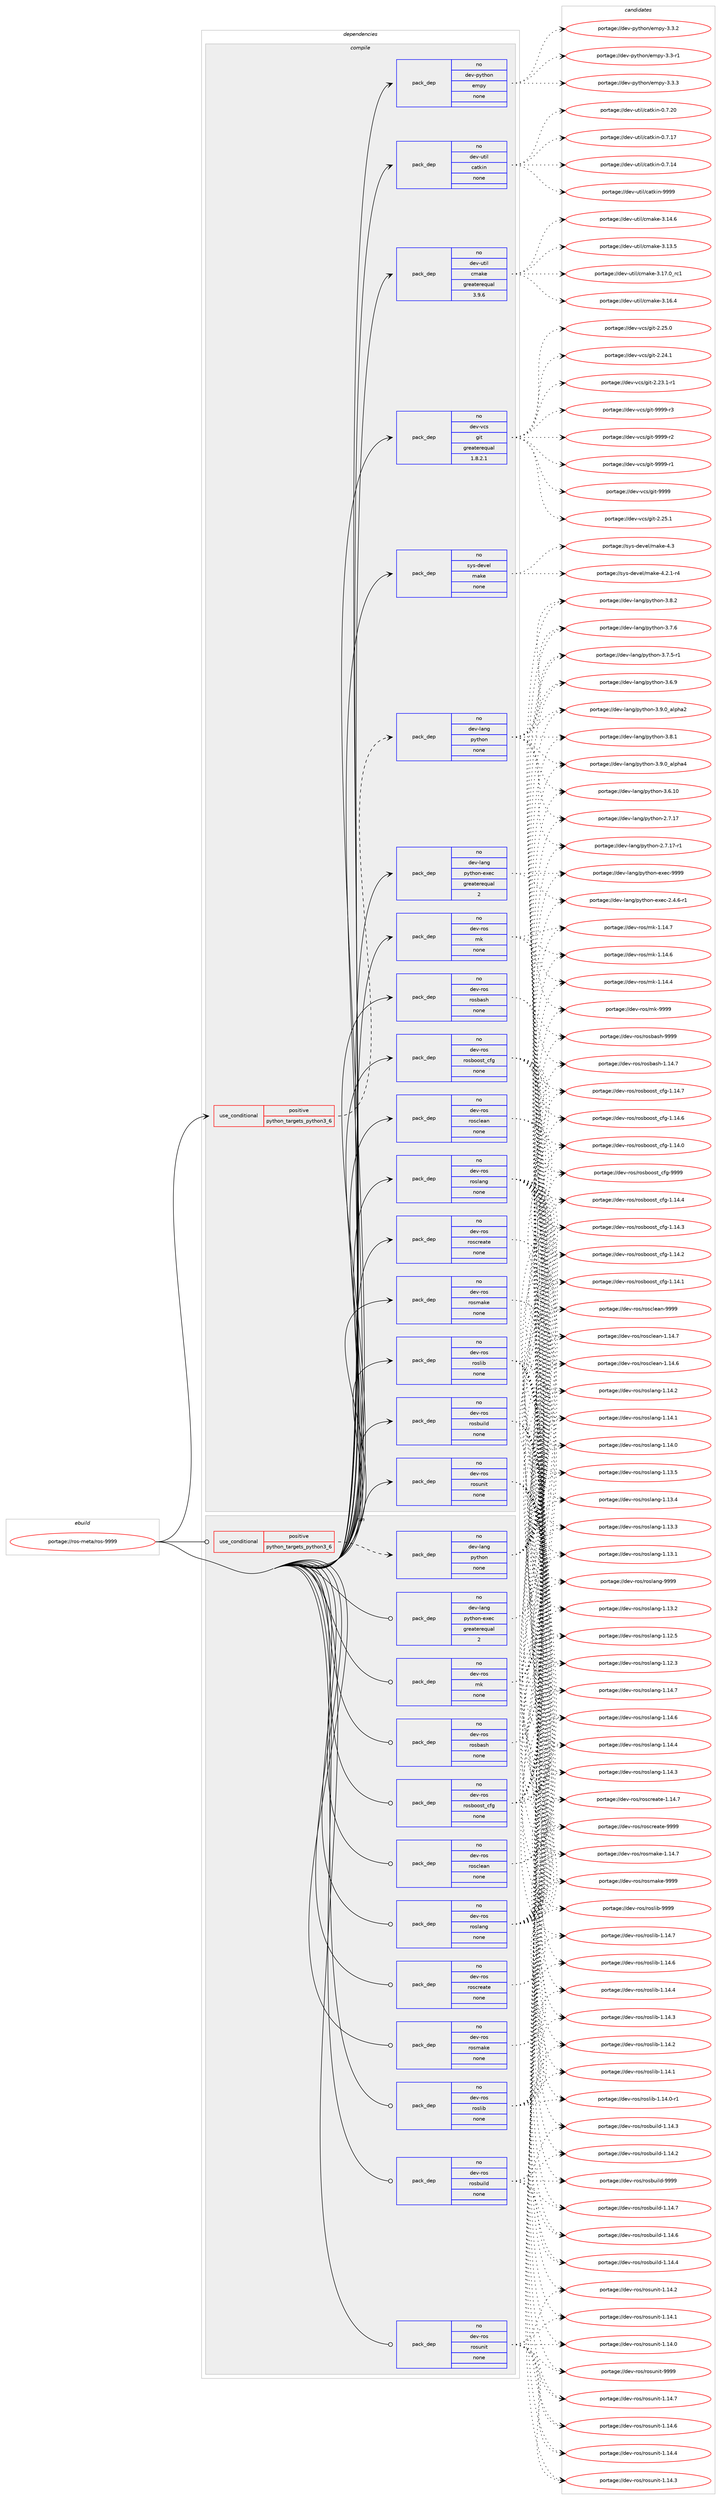digraph prolog {

# *************
# Graph options
# *************

newrank=true;
concentrate=true;
compound=true;
graph [rankdir=LR,fontname=Helvetica,fontsize=10,ranksep=1.5];#, ranksep=2.5, nodesep=0.2];
edge  [arrowhead=vee];
node  [fontname=Helvetica,fontsize=10];

# **********
# The ebuild
# **********

subgraph cluster_leftcol {
color=gray;
rank=same;
label=<<i>ebuild</i>>;
id [label="portage://ros-meta/ros-9999", color=red, width=4, href="../ros-meta/ros-9999.svg"];
}

# ****************
# The dependencies
# ****************

subgraph cluster_midcol {
color=gray;
label=<<i>dependencies</i>>;
subgraph cluster_compile {
fillcolor="#eeeeee";
style=filled;
label=<<i>compile</i>>;
subgraph cond12078 {
dependency60493 [label=<<TABLE BORDER="0" CELLBORDER="1" CELLSPACING="0" CELLPADDING="4"><TR><TD ROWSPAN="3" CELLPADDING="10">use_conditional</TD></TR><TR><TD>positive</TD></TR><TR><TD>python_targets_python3_6</TD></TR></TABLE>>, shape=none, color=red];
subgraph pack47142 {
dependency60494 [label=<<TABLE BORDER="0" CELLBORDER="1" CELLSPACING="0" CELLPADDING="4" WIDTH="220"><TR><TD ROWSPAN="6" CELLPADDING="30">pack_dep</TD></TR><TR><TD WIDTH="110">no</TD></TR><TR><TD>dev-lang</TD></TR><TR><TD>python</TD></TR><TR><TD>none</TD></TR><TR><TD></TD></TR></TABLE>>, shape=none, color=blue];
}
dependency60493:e -> dependency60494:w [weight=20,style="dashed",arrowhead="vee"];
}
id:e -> dependency60493:w [weight=20,style="solid",arrowhead="vee"];
subgraph pack47143 {
dependency60495 [label=<<TABLE BORDER="0" CELLBORDER="1" CELLSPACING="0" CELLPADDING="4" WIDTH="220"><TR><TD ROWSPAN="6" CELLPADDING="30">pack_dep</TD></TR><TR><TD WIDTH="110">no</TD></TR><TR><TD>dev-lang</TD></TR><TR><TD>python-exec</TD></TR><TR><TD>greaterequal</TD></TR><TR><TD>2</TD></TR></TABLE>>, shape=none, color=blue];
}
id:e -> dependency60495:w [weight=20,style="solid",arrowhead="vee"];
subgraph pack47144 {
dependency60496 [label=<<TABLE BORDER="0" CELLBORDER="1" CELLSPACING="0" CELLPADDING="4" WIDTH="220"><TR><TD ROWSPAN="6" CELLPADDING="30">pack_dep</TD></TR><TR><TD WIDTH="110">no</TD></TR><TR><TD>dev-python</TD></TR><TR><TD>empy</TD></TR><TR><TD>none</TD></TR><TR><TD></TD></TR></TABLE>>, shape=none, color=blue];
}
id:e -> dependency60496:w [weight=20,style="solid",arrowhead="vee"];
subgraph pack47145 {
dependency60497 [label=<<TABLE BORDER="0" CELLBORDER="1" CELLSPACING="0" CELLPADDING="4" WIDTH="220"><TR><TD ROWSPAN="6" CELLPADDING="30">pack_dep</TD></TR><TR><TD WIDTH="110">no</TD></TR><TR><TD>dev-ros</TD></TR><TR><TD>mk</TD></TR><TR><TD>none</TD></TR><TR><TD></TD></TR></TABLE>>, shape=none, color=blue];
}
id:e -> dependency60497:w [weight=20,style="solid",arrowhead="vee"];
subgraph pack47146 {
dependency60498 [label=<<TABLE BORDER="0" CELLBORDER="1" CELLSPACING="0" CELLPADDING="4" WIDTH="220"><TR><TD ROWSPAN="6" CELLPADDING="30">pack_dep</TD></TR><TR><TD WIDTH="110">no</TD></TR><TR><TD>dev-ros</TD></TR><TR><TD>rosbash</TD></TR><TR><TD>none</TD></TR><TR><TD></TD></TR></TABLE>>, shape=none, color=blue];
}
id:e -> dependency60498:w [weight=20,style="solid",arrowhead="vee"];
subgraph pack47147 {
dependency60499 [label=<<TABLE BORDER="0" CELLBORDER="1" CELLSPACING="0" CELLPADDING="4" WIDTH="220"><TR><TD ROWSPAN="6" CELLPADDING="30">pack_dep</TD></TR><TR><TD WIDTH="110">no</TD></TR><TR><TD>dev-ros</TD></TR><TR><TD>rosboost_cfg</TD></TR><TR><TD>none</TD></TR><TR><TD></TD></TR></TABLE>>, shape=none, color=blue];
}
id:e -> dependency60499:w [weight=20,style="solid",arrowhead="vee"];
subgraph pack47148 {
dependency60500 [label=<<TABLE BORDER="0" CELLBORDER="1" CELLSPACING="0" CELLPADDING="4" WIDTH="220"><TR><TD ROWSPAN="6" CELLPADDING="30">pack_dep</TD></TR><TR><TD WIDTH="110">no</TD></TR><TR><TD>dev-ros</TD></TR><TR><TD>rosbuild</TD></TR><TR><TD>none</TD></TR><TR><TD></TD></TR></TABLE>>, shape=none, color=blue];
}
id:e -> dependency60500:w [weight=20,style="solid",arrowhead="vee"];
subgraph pack47149 {
dependency60501 [label=<<TABLE BORDER="0" CELLBORDER="1" CELLSPACING="0" CELLPADDING="4" WIDTH="220"><TR><TD ROWSPAN="6" CELLPADDING="30">pack_dep</TD></TR><TR><TD WIDTH="110">no</TD></TR><TR><TD>dev-ros</TD></TR><TR><TD>rosclean</TD></TR><TR><TD>none</TD></TR><TR><TD></TD></TR></TABLE>>, shape=none, color=blue];
}
id:e -> dependency60501:w [weight=20,style="solid",arrowhead="vee"];
subgraph pack47150 {
dependency60502 [label=<<TABLE BORDER="0" CELLBORDER="1" CELLSPACING="0" CELLPADDING="4" WIDTH="220"><TR><TD ROWSPAN="6" CELLPADDING="30">pack_dep</TD></TR><TR><TD WIDTH="110">no</TD></TR><TR><TD>dev-ros</TD></TR><TR><TD>roscreate</TD></TR><TR><TD>none</TD></TR><TR><TD></TD></TR></TABLE>>, shape=none, color=blue];
}
id:e -> dependency60502:w [weight=20,style="solid",arrowhead="vee"];
subgraph pack47151 {
dependency60503 [label=<<TABLE BORDER="0" CELLBORDER="1" CELLSPACING="0" CELLPADDING="4" WIDTH="220"><TR><TD ROWSPAN="6" CELLPADDING="30">pack_dep</TD></TR><TR><TD WIDTH="110">no</TD></TR><TR><TD>dev-ros</TD></TR><TR><TD>roslang</TD></TR><TR><TD>none</TD></TR><TR><TD></TD></TR></TABLE>>, shape=none, color=blue];
}
id:e -> dependency60503:w [weight=20,style="solid",arrowhead="vee"];
subgraph pack47152 {
dependency60504 [label=<<TABLE BORDER="0" CELLBORDER="1" CELLSPACING="0" CELLPADDING="4" WIDTH="220"><TR><TD ROWSPAN="6" CELLPADDING="30">pack_dep</TD></TR><TR><TD WIDTH="110">no</TD></TR><TR><TD>dev-ros</TD></TR><TR><TD>roslib</TD></TR><TR><TD>none</TD></TR><TR><TD></TD></TR></TABLE>>, shape=none, color=blue];
}
id:e -> dependency60504:w [weight=20,style="solid",arrowhead="vee"];
subgraph pack47153 {
dependency60505 [label=<<TABLE BORDER="0" CELLBORDER="1" CELLSPACING="0" CELLPADDING="4" WIDTH="220"><TR><TD ROWSPAN="6" CELLPADDING="30">pack_dep</TD></TR><TR><TD WIDTH="110">no</TD></TR><TR><TD>dev-ros</TD></TR><TR><TD>rosmake</TD></TR><TR><TD>none</TD></TR><TR><TD></TD></TR></TABLE>>, shape=none, color=blue];
}
id:e -> dependency60505:w [weight=20,style="solid",arrowhead="vee"];
subgraph pack47154 {
dependency60506 [label=<<TABLE BORDER="0" CELLBORDER="1" CELLSPACING="0" CELLPADDING="4" WIDTH="220"><TR><TD ROWSPAN="6" CELLPADDING="30">pack_dep</TD></TR><TR><TD WIDTH="110">no</TD></TR><TR><TD>dev-ros</TD></TR><TR><TD>rosunit</TD></TR><TR><TD>none</TD></TR><TR><TD></TD></TR></TABLE>>, shape=none, color=blue];
}
id:e -> dependency60506:w [weight=20,style="solid",arrowhead="vee"];
subgraph pack47155 {
dependency60507 [label=<<TABLE BORDER="0" CELLBORDER="1" CELLSPACING="0" CELLPADDING="4" WIDTH="220"><TR><TD ROWSPAN="6" CELLPADDING="30">pack_dep</TD></TR><TR><TD WIDTH="110">no</TD></TR><TR><TD>dev-util</TD></TR><TR><TD>catkin</TD></TR><TR><TD>none</TD></TR><TR><TD></TD></TR></TABLE>>, shape=none, color=blue];
}
id:e -> dependency60507:w [weight=20,style="solid",arrowhead="vee"];
subgraph pack47156 {
dependency60508 [label=<<TABLE BORDER="0" CELLBORDER="1" CELLSPACING="0" CELLPADDING="4" WIDTH="220"><TR><TD ROWSPAN="6" CELLPADDING="30">pack_dep</TD></TR><TR><TD WIDTH="110">no</TD></TR><TR><TD>dev-util</TD></TR><TR><TD>cmake</TD></TR><TR><TD>greaterequal</TD></TR><TR><TD>3.9.6</TD></TR></TABLE>>, shape=none, color=blue];
}
id:e -> dependency60508:w [weight=20,style="solid",arrowhead="vee"];
subgraph pack47157 {
dependency60509 [label=<<TABLE BORDER="0" CELLBORDER="1" CELLSPACING="0" CELLPADDING="4" WIDTH="220"><TR><TD ROWSPAN="6" CELLPADDING="30">pack_dep</TD></TR><TR><TD WIDTH="110">no</TD></TR><TR><TD>dev-vcs</TD></TR><TR><TD>git</TD></TR><TR><TD>greaterequal</TD></TR><TR><TD>1.8.2.1</TD></TR></TABLE>>, shape=none, color=blue];
}
id:e -> dependency60509:w [weight=20,style="solid",arrowhead="vee"];
subgraph pack47158 {
dependency60510 [label=<<TABLE BORDER="0" CELLBORDER="1" CELLSPACING="0" CELLPADDING="4" WIDTH="220"><TR><TD ROWSPAN="6" CELLPADDING="30">pack_dep</TD></TR><TR><TD WIDTH="110">no</TD></TR><TR><TD>sys-devel</TD></TR><TR><TD>make</TD></TR><TR><TD>none</TD></TR><TR><TD></TD></TR></TABLE>>, shape=none, color=blue];
}
id:e -> dependency60510:w [weight=20,style="solid",arrowhead="vee"];
}
subgraph cluster_compileandrun {
fillcolor="#eeeeee";
style=filled;
label=<<i>compile and run</i>>;
}
subgraph cluster_run {
fillcolor="#eeeeee";
style=filled;
label=<<i>run</i>>;
subgraph cond12079 {
dependency60511 [label=<<TABLE BORDER="0" CELLBORDER="1" CELLSPACING="0" CELLPADDING="4"><TR><TD ROWSPAN="3" CELLPADDING="10">use_conditional</TD></TR><TR><TD>positive</TD></TR><TR><TD>python_targets_python3_6</TD></TR></TABLE>>, shape=none, color=red];
subgraph pack47159 {
dependency60512 [label=<<TABLE BORDER="0" CELLBORDER="1" CELLSPACING="0" CELLPADDING="4" WIDTH="220"><TR><TD ROWSPAN="6" CELLPADDING="30">pack_dep</TD></TR><TR><TD WIDTH="110">no</TD></TR><TR><TD>dev-lang</TD></TR><TR><TD>python</TD></TR><TR><TD>none</TD></TR><TR><TD></TD></TR></TABLE>>, shape=none, color=blue];
}
dependency60511:e -> dependency60512:w [weight=20,style="dashed",arrowhead="vee"];
}
id:e -> dependency60511:w [weight=20,style="solid",arrowhead="odot"];
subgraph pack47160 {
dependency60513 [label=<<TABLE BORDER="0" CELLBORDER="1" CELLSPACING="0" CELLPADDING="4" WIDTH="220"><TR><TD ROWSPAN="6" CELLPADDING="30">pack_dep</TD></TR><TR><TD WIDTH="110">no</TD></TR><TR><TD>dev-lang</TD></TR><TR><TD>python-exec</TD></TR><TR><TD>greaterequal</TD></TR><TR><TD>2</TD></TR></TABLE>>, shape=none, color=blue];
}
id:e -> dependency60513:w [weight=20,style="solid",arrowhead="odot"];
subgraph pack47161 {
dependency60514 [label=<<TABLE BORDER="0" CELLBORDER="1" CELLSPACING="0" CELLPADDING="4" WIDTH="220"><TR><TD ROWSPAN="6" CELLPADDING="30">pack_dep</TD></TR><TR><TD WIDTH="110">no</TD></TR><TR><TD>dev-ros</TD></TR><TR><TD>mk</TD></TR><TR><TD>none</TD></TR><TR><TD></TD></TR></TABLE>>, shape=none, color=blue];
}
id:e -> dependency60514:w [weight=20,style="solid",arrowhead="odot"];
subgraph pack47162 {
dependency60515 [label=<<TABLE BORDER="0" CELLBORDER="1" CELLSPACING="0" CELLPADDING="4" WIDTH="220"><TR><TD ROWSPAN="6" CELLPADDING="30">pack_dep</TD></TR><TR><TD WIDTH="110">no</TD></TR><TR><TD>dev-ros</TD></TR><TR><TD>rosbash</TD></TR><TR><TD>none</TD></TR><TR><TD></TD></TR></TABLE>>, shape=none, color=blue];
}
id:e -> dependency60515:w [weight=20,style="solid",arrowhead="odot"];
subgraph pack47163 {
dependency60516 [label=<<TABLE BORDER="0" CELLBORDER="1" CELLSPACING="0" CELLPADDING="4" WIDTH="220"><TR><TD ROWSPAN="6" CELLPADDING="30">pack_dep</TD></TR><TR><TD WIDTH="110">no</TD></TR><TR><TD>dev-ros</TD></TR><TR><TD>rosboost_cfg</TD></TR><TR><TD>none</TD></TR><TR><TD></TD></TR></TABLE>>, shape=none, color=blue];
}
id:e -> dependency60516:w [weight=20,style="solid",arrowhead="odot"];
subgraph pack47164 {
dependency60517 [label=<<TABLE BORDER="0" CELLBORDER="1" CELLSPACING="0" CELLPADDING="4" WIDTH="220"><TR><TD ROWSPAN="6" CELLPADDING="30">pack_dep</TD></TR><TR><TD WIDTH="110">no</TD></TR><TR><TD>dev-ros</TD></TR><TR><TD>rosbuild</TD></TR><TR><TD>none</TD></TR><TR><TD></TD></TR></TABLE>>, shape=none, color=blue];
}
id:e -> dependency60517:w [weight=20,style="solid",arrowhead="odot"];
subgraph pack47165 {
dependency60518 [label=<<TABLE BORDER="0" CELLBORDER="1" CELLSPACING="0" CELLPADDING="4" WIDTH="220"><TR><TD ROWSPAN="6" CELLPADDING="30">pack_dep</TD></TR><TR><TD WIDTH="110">no</TD></TR><TR><TD>dev-ros</TD></TR><TR><TD>rosclean</TD></TR><TR><TD>none</TD></TR><TR><TD></TD></TR></TABLE>>, shape=none, color=blue];
}
id:e -> dependency60518:w [weight=20,style="solid",arrowhead="odot"];
subgraph pack47166 {
dependency60519 [label=<<TABLE BORDER="0" CELLBORDER="1" CELLSPACING="0" CELLPADDING="4" WIDTH="220"><TR><TD ROWSPAN="6" CELLPADDING="30">pack_dep</TD></TR><TR><TD WIDTH="110">no</TD></TR><TR><TD>dev-ros</TD></TR><TR><TD>roscreate</TD></TR><TR><TD>none</TD></TR><TR><TD></TD></TR></TABLE>>, shape=none, color=blue];
}
id:e -> dependency60519:w [weight=20,style="solid",arrowhead="odot"];
subgraph pack47167 {
dependency60520 [label=<<TABLE BORDER="0" CELLBORDER="1" CELLSPACING="0" CELLPADDING="4" WIDTH="220"><TR><TD ROWSPAN="6" CELLPADDING="30">pack_dep</TD></TR><TR><TD WIDTH="110">no</TD></TR><TR><TD>dev-ros</TD></TR><TR><TD>roslang</TD></TR><TR><TD>none</TD></TR><TR><TD></TD></TR></TABLE>>, shape=none, color=blue];
}
id:e -> dependency60520:w [weight=20,style="solid",arrowhead="odot"];
subgraph pack47168 {
dependency60521 [label=<<TABLE BORDER="0" CELLBORDER="1" CELLSPACING="0" CELLPADDING="4" WIDTH="220"><TR><TD ROWSPAN="6" CELLPADDING="30">pack_dep</TD></TR><TR><TD WIDTH="110">no</TD></TR><TR><TD>dev-ros</TD></TR><TR><TD>roslib</TD></TR><TR><TD>none</TD></TR><TR><TD></TD></TR></TABLE>>, shape=none, color=blue];
}
id:e -> dependency60521:w [weight=20,style="solid",arrowhead="odot"];
subgraph pack47169 {
dependency60522 [label=<<TABLE BORDER="0" CELLBORDER="1" CELLSPACING="0" CELLPADDING="4" WIDTH="220"><TR><TD ROWSPAN="6" CELLPADDING="30">pack_dep</TD></TR><TR><TD WIDTH="110">no</TD></TR><TR><TD>dev-ros</TD></TR><TR><TD>rosmake</TD></TR><TR><TD>none</TD></TR><TR><TD></TD></TR></TABLE>>, shape=none, color=blue];
}
id:e -> dependency60522:w [weight=20,style="solid",arrowhead="odot"];
subgraph pack47170 {
dependency60523 [label=<<TABLE BORDER="0" CELLBORDER="1" CELLSPACING="0" CELLPADDING="4" WIDTH="220"><TR><TD ROWSPAN="6" CELLPADDING="30">pack_dep</TD></TR><TR><TD WIDTH="110">no</TD></TR><TR><TD>dev-ros</TD></TR><TR><TD>rosunit</TD></TR><TR><TD>none</TD></TR><TR><TD></TD></TR></TABLE>>, shape=none, color=blue];
}
id:e -> dependency60523:w [weight=20,style="solid",arrowhead="odot"];
}
}

# **************
# The candidates
# **************

subgraph cluster_choices {
rank=same;
color=gray;
label=<<i>candidates</i>>;

subgraph choice47142 {
color=black;
nodesep=1;
choice10010111845108971101034711212111610411111045514657464895971081121049752 [label="portage://dev-lang/python-3.9.0_alpha4", color=red, width=4,href="../dev-lang/python-3.9.0_alpha4.svg"];
choice10010111845108971101034711212111610411111045514657464895971081121049750 [label="portage://dev-lang/python-3.9.0_alpha2", color=red, width=4,href="../dev-lang/python-3.9.0_alpha2.svg"];
choice100101118451089711010347112121116104111110455146564650 [label="portage://dev-lang/python-3.8.2", color=red, width=4,href="../dev-lang/python-3.8.2.svg"];
choice100101118451089711010347112121116104111110455146564649 [label="portage://dev-lang/python-3.8.1", color=red, width=4,href="../dev-lang/python-3.8.1.svg"];
choice100101118451089711010347112121116104111110455146554654 [label="portage://dev-lang/python-3.7.6", color=red, width=4,href="../dev-lang/python-3.7.6.svg"];
choice1001011184510897110103471121211161041111104551465546534511449 [label="portage://dev-lang/python-3.7.5-r1", color=red, width=4,href="../dev-lang/python-3.7.5-r1.svg"];
choice100101118451089711010347112121116104111110455146544657 [label="portage://dev-lang/python-3.6.9", color=red, width=4,href="../dev-lang/python-3.6.9.svg"];
choice10010111845108971101034711212111610411111045514654464948 [label="portage://dev-lang/python-3.6.10", color=red, width=4,href="../dev-lang/python-3.6.10.svg"];
choice100101118451089711010347112121116104111110455046554649554511449 [label="portage://dev-lang/python-2.7.17-r1", color=red, width=4,href="../dev-lang/python-2.7.17-r1.svg"];
choice10010111845108971101034711212111610411111045504655464955 [label="portage://dev-lang/python-2.7.17", color=red, width=4,href="../dev-lang/python-2.7.17.svg"];
dependency60494:e -> choice10010111845108971101034711212111610411111045514657464895971081121049752:w [style=dotted,weight="100"];
dependency60494:e -> choice10010111845108971101034711212111610411111045514657464895971081121049750:w [style=dotted,weight="100"];
dependency60494:e -> choice100101118451089711010347112121116104111110455146564650:w [style=dotted,weight="100"];
dependency60494:e -> choice100101118451089711010347112121116104111110455146564649:w [style=dotted,weight="100"];
dependency60494:e -> choice100101118451089711010347112121116104111110455146554654:w [style=dotted,weight="100"];
dependency60494:e -> choice1001011184510897110103471121211161041111104551465546534511449:w [style=dotted,weight="100"];
dependency60494:e -> choice100101118451089711010347112121116104111110455146544657:w [style=dotted,weight="100"];
dependency60494:e -> choice10010111845108971101034711212111610411111045514654464948:w [style=dotted,weight="100"];
dependency60494:e -> choice100101118451089711010347112121116104111110455046554649554511449:w [style=dotted,weight="100"];
dependency60494:e -> choice10010111845108971101034711212111610411111045504655464955:w [style=dotted,weight="100"];
}
subgraph choice47143 {
color=black;
nodesep=1;
choice10010111845108971101034711212111610411111045101120101994557575757 [label="portage://dev-lang/python-exec-9999", color=red, width=4,href="../dev-lang/python-exec-9999.svg"];
choice10010111845108971101034711212111610411111045101120101994550465246544511449 [label="portage://dev-lang/python-exec-2.4.6-r1", color=red, width=4,href="../dev-lang/python-exec-2.4.6-r1.svg"];
dependency60495:e -> choice10010111845108971101034711212111610411111045101120101994557575757:w [style=dotted,weight="100"];
dependency60495:e -> choice10010111845108971101034711212111610411111045101120101994550465246544511449:w [style=dotted,weight="100"];
}
subgraph choice47144 {
color=black;
nodesep=1;
choice1001011184511212111610411111047101109112121455146514651 [label="portage://dev-python/empy-3.3.3", color=red, width=4,href="../dev-python/empy-3.3.3.svg"];
choice1001011184511212111610411111047101109112121455146514650 [label="portage://dev-python/empy-3.3.2", color=red, width=4,href="../dev-python/empy-3.3.2.svg"];
choice1001011184511212111610411111047101109112121455146514511449 [label="portage://dev-python/empy-3.3-r1", color=red, width=4,href="../dev-python/empy-3.3-r1.svg"];
dependency60496:e -> choice1001011184511212111610411111047101109112121455146514651:w [style=dotted,weight="100"];
dependency60496:e -> choice1001011184511212111610411111047101109112121455146514650:w [style=dotted,weight="100"];
dependency60496:e -> choice1001011184511212111610411111047101109112121455146514511449:w [style=dotted,weight="100"];
}
subgraph choice47145 {
color=black;
nodesep=1;
choice10010111845114111115471091074557575757 [label="portage://dev-ros/mk-9999", color=red, width=4,href="../dev-ros/mk-9999.svg"];
choice100101118451141111154710910745494649524655 [label="portage://dev-ros/mk-1.14.7", color=red, width=4,href="../dev-ros/mk-1.14.7.svg"];
choice100101118451141111154710910745494649524654 [label="portage://dev-ros/mk-1.14.6", color=red, width=4,href="../dev-ros/mk-1.14.6.svg"];
choice100101118451141111154710910745494649524652 [label="portage://dev-ros/mk-1.14.4", color=red, width=4,href="../dev-ros/mk-1.14.4.svg"];
dependency60497:e -> choice10010111845114111115471091074557575757:w [style=dotted,weight="100"];
dependency60497:e -> choice100101118451141111154710910745494649524655:w [style=dotted,weight="100"];
dependency60497:e -> choice100101118451141111154710910745494649524654:w [style=dotted,weight="100"];
dependency60497:e -> choice100101118451141111154710910745494649524652:w [style=dotted,weight="100"];
}
subgraph choice47146 {
color=black;
nodesep=1;
choice100101118451141111154711411111598971151044557575757 [label="portage://dev-ros/rosbash-9999", color=red, width=4,href="../dev-ros/rosbash-9999.svg"];
choice1001011184511411111547114111115989711510445494649524655 [label="portage://dev-ros/rosbash-1.14.7", color=red, width=4,href="../dev-ros/rosbash-1.14.7.svg"];
dependency60498:e -> choice100101118451141111154711411111598971151044557575757:w [style=dotted,weight="100"];
dependency60498:e -> choice1001011184511411111547114111115989711510445494649524655:w [style=dotted,weight="100"];
}
subgraph choice47147 {
color=black;
nodesep=1;
choice10010111845114111115471141111159811111111511695991021034557575757 [label="portage://dev-ros/rosboost_cfg-9999", color=red, width=4,href="../dev-ros/rosboost_cfg-9999.svg"];
choice100101118451141111154711411111598111111115116959910210345494649524655 [label="portage://dev-ros/rosboost_cfg-1.14.7", color=red, width=4,href="../dev-ros/rosboost_cfg-1.14.7.svg"];
choice100101118451141111154711411111598111111115116959910210345494649524654 [label="portage://dev-ros/rosboost_cfg-1.14.6", color=red, width=4,href="../dev-ros/rosboost_cfg-1.14.6.svg"];
choice100101118451141111154711411111598111111115116959910210345494649524652 [label="portage://dev-ros/rosboost_cfg-1.14.4", color=red, width=4,href="../dev-ros/rosboost_cfg-1.14.4.svg"];
choice100101118451141111154711411111598111111115116959910210345494649524651 [label="portage://dev-ros/rosboost_cfg-1.14.3", color=red, width=4,href="../dev-ros/rosboost_cfg-1.14.3.svg"];
choice100101118451141111154711411111598111111115116959910210345494649524650 [label="portage://dev-ros/rosboost_cfg-1.14.2", color=red, width=4,href="../dev-ros/rosboost_cfg-1.14.2.svg"];
choice100101118451141111154711411111598111111115116959910210345494649524649 [label="portage://dev-ros/rosboost_cfg-1.14.1", color=red, width=4,href="../dev-ros/rosboost_cfg-1.14.1.svg"];
choice100101118451141111154711411111598111111115116959910210345494649524648 [label="portage://dev-ros/rosboost_cfg-1.14.0", color=red, width=4,href="../dev-ros/rosboost_cfg-1.14.0.svg"];
dependency60499:e -> choice10010111845114111115471141111159811111111511695991021034557575757:w [style=dotted,weight="100"];
dependency60499:e -> choice100101118451141111154711411111598111111115116959910210345494649524655:w [style=dotted,weight="100"];
dependency60499:e -> choice100101118451141111154711411111598111111115116959910210345494649524654:w [style=dotted,weight="100"];
dependency60499:e -> choice100101118451141111154711411111598111111115116959910210345494649524652:w [style=dotted,weight="100"];
dependency60499:e -> choice100101118451141111154711411111598111111115116959910210345494649524651:w [style=dotted,weight="100"];
dependency60499:e -> choice100101118451141111154711411111598111111115116959910210345494649524650:w [style=dotted,weight="100"];
dependency60499:e -> choice100101118451141111154711411111598111111115116959910210345494649524649:w [style=dotted,weight="100"];
dependency60499:e -> choice100101118451141111154711411111598111111115116959910210345494649524648:w [style=dotted,weight="100"];
}
subgraph choice47148 {
color=black;
nodesep=1;
choice1001011184511411111547114111115981171051081004557575757 [label="portage://dev-ros/rosbuild-9999", color=red, width=4,href="../dev-ros/rosbuild-9999.svg"];
choice10010111845114111115471141111159811710510810045494649524655 [label="portage://dev-ros/rosbuild-1.14.7", color=red, width=4,href="../dev-ros/rosbuild-1.14.7.svg"];
choice10010111845114111115471141111159811710510810045494649524654 [label="portage://dev-ros/rosbuild-1.14.6", color=red, width=4,href="../dev-ros/rosbuild-1.14.6.svg"];
choice10010111845114111115471141111159811710510810045494649524652 [label="portage://dev-ros/rosbuild-1.14.4", color=red, width=4,href="../dev-ros/rosbuild-1.14.4.svg"];
choice10010111845114111115471141111159811710510810045494649524651 [label="portage://dev-ros/rosbuild-1.14.3", color=red, width=4,href="../dev-ros/rosbuild-1.14.3.svg"];
choice10010111845114111115471141111159811710510810045494649524650 [label="portage://dev-ros/rosbuild-1.14.2", color=red, width=4,href="../dev-ros/rosbuild-1.14.2.svg"];
dependency60500:e -> choice1001011184511411111547114111115981171051081004557575757:w [style=dotted,weight="100"];
dependency60500:e -> choice10010111845114111115471141111159811710510810045494649524655:w [style=dotted,weight="100"];
dependency60500:e -> choice10010111845114111115471141111159811710510810045494649524654:w [style=dotted,weight="100"];
dependency60500:e -> choice10010111845114111115471141111159811710510810045494649524652:w [style=dotted,weight="100"];
dependency60500:e -> choice10010111845114111115471141111159811710510810045494649524651:w [style=dotted,weight="100"];
dependency60500:e -> choice10010111845114111115471141111159811710510810045494649524650:w [style=dotted,weight="100"];
}
subgraph choice47149 {
color=black;
nodesep=1;
choice100101118451141111154711411111599108101971104557575757 [label="portage://dev-ros/rosclean-9999", color=red, width=4,href="../dev-ros/rosclean-9999.svg"];
choice1001011184511411111547114111115991081019711045494649524655 [label="portage://dev-ros/rosclean-1.14.7", color=red, width=4,href="../dev-ros/rosclean-1.14.7.svg"];
choice1001011184511411111547114111115991081019711045494649524654 [label="portage://dev-ros/rosclean-1.14.6", color=red, width=4,href="../dev-ros/rosclean-1.14.6.svg"];
dependency60501:e -> choice100101118451141111154711411111599108101971104557575757:w [style=dotted,weight="100"];
dependency60501:e -> choice1001011184511411111547114111115991081019711045494649524655:w [style=dotted,weight="100"];
dependency60501:e -> choice1001011184511411111547114111115991081019711045494649524654:w [style=dotted,weight="100"];
}
subgraph choice47150 {
color=black;
nodesep=1;
choice100101118451141111154711411111599114101971161014557575757 [label="portage://dev-ros/roscreate-9999", color=red, width=4,href="../dev-ros/roscreate-9999.svg"];
choice1001011184511411111547114111115991141019711610145494649524655 [label="portage://dev-ros/roscreate-1.14.7", color=red, width=4,href="../dev-ros/roscreate-1.14.7.svg"];
dependency60502:e -> choice100101118451141111154711411111599114101971161014557575757:w [style=dotted,weight="100"];
dependency60502:e -> choice1001011184511411111547114111115991141019711610145494649524655:w [style=dotted,weight="100"];
}
subgraph choice47151 {
color=black;
nodesep=1;
choice1001011184511411111547114111115108971101034557575757 [label="portage://dev-ros/roslang-9999", color=red, width=4,href="../dev-ros/roslang-9999.svg"];
choice10010111845114111115471141111151089711010345494649524655 [label="portage://dev-ros/roslang-1.14.7", color=red, width=4,href="../dev-ros/roslang-1.14.7.svg"];
choice10010111845114111115471141111151089711010345494649524654 [label="portage://dev-ros/roslang-1.14.6", color=red, width=4,href="../dev-ros/roslang-1.14.6.svg"];
choice10010111845114111115471141111151089711010345494649524652 [label="portage://dev-ros/roslang-1.14.4", color=red, width=4,href="../dev-ros/roslang-1.14.4.svg"];
choice10010111845114111115471141111151089711010345494649524651 [label="portage://dev-ros/roslang-1.14.3", color=red, width=4,href="../dev-ros/roslang-1.14.3.svg"];
choice10010111845114111115471141111151089711010345494649524650 [label="portage://dev-ros/roslang-1.14.2", color=red, width=4,href="../dev-ros/roslang-1.14.2.svg"];
choice10010111845114111115471141111151089711010345494649524649 [label="portage://dev-ros/roslang-1.14.1", color=red, width=4,href="../dev-ros/roslang-1.14.1.svg"];
choice10010111845114111115471141111151089711010345494649524648 [label="portage://dev-ros/roslang-1.14.0", color=red, width=4,href="../dev-ros/roslang-1.14.0.svg"];
choice10010111845114111115471141111151089711010345494649514653 [label="portage://dev-ros/roslang-1.13.5", color=red, width=4,href="../dev-ros/roslang-1.13.5.svg"];
choice10010111845114111115471141111151089711010345494649514652 [label="portage://dev-ros/roslang-1.13.4", color=red, width=4,href="../dev-ros/roslang-1.13.4.svg"];
choice10010111845114111115471141111151089711010345494649514651 [label="portage://dev-ros/roslang-1.13.3", color=red, width=4,href="../dev-ros/roslang-1.13.3.svg"];
choice10010111845114111115471141111151089711010345494649514650 [label="portage://dev-ros/roslang-1.13.2", color=red, width=4,href="../dev-ros/roslang-1.13.2.svg"];
choice10010111845114111115471141111151089711010345494649514649 [label="portage://dev-ros/roslang-1.13.1", color=red, width=4,href="../dev-ros/roslang-1.13.1.svg"];
choice10010111845114111115471141111151089711010345494649504653 [label="portage://dev-ros/roslang-1.12.5", color=red, width=4,href="../dev-ros/roslang-1.12.5.svg"];
choice10010111845114111115471141111151089711010345494649504651 [label="portage://dev-ros/roslang-1.12.3", color=red, width=4,href="../dev-ros/roslang-1.12.3.svg"];
dependency60503:e -> choice1001011184511411111547114111115108971101034557575757:w [style=dotted,weight="100"];
dependency60503:e -> choice10010111845114111115471141111151089711010345494649524655:w [style=dotted,weight="100"];
dependency60503:e -> choice10010111845114111115471141111151089711010345494649524654:w [style=dotted,weight="100"];
dependency60503:e -> choice10010111845114111115471141111151089711010345494649524652:w [style=dotted,weight="100"];
dependency60503:e -> choice10010111845114111115471141111151089711010345494649524651:w [style=dotted,weight="100"];
dependency60503:e -> choice10010111845114111115471141111151089711010345494649524650:w [style=dotted,weight="100"];
dependency60503:e -> choice10010111845114111115471141111151089711010345494649524649:w [style=dotted,weight="100"];
dependency60503:e -> choice10010111845114111115471141111151089711010345494649524648:w [style=dotted,weight="100"];
dependency60503:e -> choice10010111845114111115471141111151089711010345494649514653:w [style=dotted,weight="100"];
dependency60503:e -> choice10010111845114111115471141111151089711010345494649514652:w [style=dotted,weight="100"];
dependency60503:e -> choice10010111845114111115471141111151089711010345494649514651:w [style=dotted,weight="100"];
dependency60503:e -> choice10010111845114111115471141111151089711010345494649514650:w [style=dotted,weight="100"];
dependency60503:e -> choice10010111845114111115471141111151089711010345494649514649:w [style=dotted,weight="100"];
dependency60503:e -> choice10010111845114111115471141111151089711010345494649504653:w [style=dotted,weight="100"];
dependency60503:e -> choice10010111845114111115471141111151089711010345494649504651:w [style=dotted,weight="100"];
}
subgraph choice47152 {
color=black;
nodesep=1;
choice1001011184511411111547114111115108105984557575757 [label="portage://dev-ros/roslib-9999", color=red, width=4,href="../dev-ros/roslib-9999.svg"];
choice10010111845114111115471141111151081059845494649524655 [label="portage://dev-ros/roslib-1.14.7", color=red, width=4,href="../dev-ros/roslib-1.14.7.svg"];
choice10010111845114111115471141111151081059845494649524654 [label="portage://dev-ros/roslib-1.14.6", color=red, width=4,href="../dev-ros/roslib-1.14.6.svg"];
choice10010111845114111115471141111151081059845494649524652 [label="portage://dev-ros/roslib-1.14.4", color=red, width=4,href="../dev-ros/roslib-1.14.4.svg"];
choice10010111845114111115471141111151081059845494649524651 [label="portage://dev-ros/roslib-1.14.3", color=red, width=4,href="../dev-ros/roslib-1.14.3.svg"];
choice10010111845114111115471141111151081059845494649524650 [label="portage://dev-ros/roslib-1.14.2", color=red, width=4,href="../dev-ros/roslib-1.14.2.svg"];
choice10010111845114111115471141111151081059845494649524649 [label="portage://dev-ros/roslib-1.14.1", color=red, width=4,href="../dev-ros/roslib-1.14.1.svg"];
choice100101118451141111154711411111510810598454946495246484511449 [label="portage://dev-ros/roslib-1.14.0-r1", color=red, width=4,href="../dev-ros/roslib-1.14.0-r1.svg"];
dependency60504:e -> choice1001011184511411111547114111115108105984557575757:w [style=dotted,weight="100"];
dependency60504:e -> choice10010111845114111115471141111151081059845494649524655:w [style=dotted,weight="100"];
dependency60504:e -> choice10010111845114111115471141111151081059845494649524654:w [style=dotted,weight="100"];
dependency60504:e -> choice10010111845114111115471141111151081059845494649524652:w [style=dotted,weight="100"];
dependency60504:e -> choice10010111845114111115471141111151081059845494649524651:w [style=dotted,weight="100"];
dependency60504:e -> choice10010111845114111115471141111151081059845494649524650:w [style=dotted,weight="100"];
dependency60504:e -> choice10010111845114111115471141111151081059845494649524649:w [style=dotted,weight="100"];
dependency60504:e -> choice100101118451141111154711411111510810598454946495246484511449:w [style=dotted,weight="100"];
}
subgraph choice47153 {
color=black;
nodesep=1;
choice1001011184511411111547114111115109971071014557575757 [label="portage://dev-ros/rosmake-9999", color=red, width=4,href="../dev-ros/rosmake-9999.svg"];
choice10010111845114111115471141111151099710710145494649524655 [label="portage://dev-ros/rosmake-1.14.7", color=red, width=4,href="../dev-ros/rosmake-1.14.7.svg"];
dependency60505:e -> choice1001011184511411111547114111115109971071014557575757:w [style=dotted,weight="100"];
dependency60505:e -> choice10010111845114111115471141111151099710710145494649524655:w [style=dotted,weight="100"];
}
subgraph choice47154 {
color=black;
nodesep=1;
choice10010111845114111115471141111151171101051164557575757 [label="portage://dev-ros/rosunit-9999", color=red, width=4,href="../dev-ros/rosunit-9999.svg"];
choice100101118451141111154711411111511711010511645494649524655 [label="portage://dev-ros/rosunit-1.14.7", color=red, width=4,href="../dev-ros/rosunit-1.14.7.svg"];
choice100101118451141111154711411111511711010511645494649524654 [label="portage://dev-ros/rosunit-1.14.6", color=red, width=4,href="../dev-ros/rosunit-1.14.6.svg"];
choice100101118451141111154711411111511711010511645494649524652 [label="portage://dev-ros/rosunit-1.14.4", color=red, width=4,href="../dev-ros/rosunit-1.14.4.svg"];
choice100101118451141111154711411111511711010511645494649524651 [label="portage://dev-ros/rosunit-1.14.3", color=red, width=4,href="../dev-ros/rosunit-1.14.3.svg"];
choice100101118451141111154711411111511711010511645494649524650 [label="portage://dev-ros/rosunit-1.14.2", color=red, width=4,href="../dev-ros/rosunit-1.14.2.svg"];
choice100101118451141111154711411111511711010511645494649524649 [label="portage://dev-ros/rosunit-1.14.1", color=red, width=4,href="../dev-ros/rosunit-1.14.1.svg"];
choice100101118451141111154711411111511711010511645494649524648 [label="portage://dev-ros/rosunit-1.14.0", color=red, width=4,href="../dev-ros/rosunit-1.14.0.svg"];
dependency60506:e -> choice10010111845114111115471141111151171101051164557575757:w [style=dotted,weight="100"];
dependency60506:e -> choice100101118451141111154711411111511711010511645494649524655:w [style=dotted,weight="100"];
dependency60506:e -> choice100101118451141111154711411111511711010511645494649524654:w [style=dotted,weight="100"];
dependency60506:e -> choice100101118451141111154711411111511711010511645494649524652:w [style=dotted,weight="100"];
dependency60506:e -> choice100101118451141111154711411111511711010511645494649524651:w [style=dotted,weight="100"];
dependency60506:e -> choice100101118451141111154711411111511711010511645494649524650:w [style=dotted,weight="100"];
dependency60506:e -> choice100101118451141111154711411111511711010511645494649524649:w [style=dotted,weight="100"];
dependency60506:e -> choice100101118451141111154711411111511711010511645494649524648:w [style=dotted,weight="100"];
}
subgraph choice47155 {
color=black;
nodesep=1;
choice100101118451171161051084799971161071051104557575757 [label="portage://dev-util/catkin-9999", color=red, width=4,href="../dev-util/catkin-9999.svg"];
choice1001011184511711610510847999711610710511045484655465048 [label="portage://dev-util/catkin-0.7.20", color=red, width=4,href="../dev-util/catkin-0.7.20.svg"];
choice1001011184511711610510847999711610710511045484655464955 [label="portage://dev-util/catkin-0.7.17", color=red, width=4,href="../dev-util/catkin-0.7.17.svg"];
choice1001011184511711610510847999711610710511045484655464952 [label="portage://dev-util/catkin-0.7.14", color=red, width=4,href="../dev-util/catkin-0.7.14.svg"];
dependency60507:e -> choice100101118451171161051084799971161071051104557575757:w [style=dotted,weight="100"];
dependency60507:e -> choice1001011184511711610510847999711610710511045484655465048:w [style=dotted,weight="100"];
dependency60507:e -> choice1001011184511711610510847999711610710511045484655464955:w [style=dotted,weight="100"];
dependency60507:e -> choice1001011184511711610510847999711610710511045484655464952:w [style=dotted,weight="100"];
}
subgraph choice47156 {
color=black;
nodesep=1;
choice1001011184511711610510847991099710710145514649554648951149949 [label="portage://dev-util/cmake-3.17.0_rc1", color=red, width=4,href="../dev-util/cmake-3.17.0_rc1.svg"];
choice1001011184511711610510847991099710710145514649544652 [label="portage://dev-util/cmake-3.16.4", color=red, width=4,href="../dev-util/cmake-3.16.4.svg"];
choice1001011184511711610510847991099710710145514649524654 [label="portage://dev-util/cmake-3.14.6", color=red, width=4,href="../dev-util/cmake-3.14.6.svg"];
choice1001011184511711610510847991099710710145514649514653 [label="portage://dev-util/cmake-3.13.5", color=red, width=4,href="../dev-util/cmake-3.13.5.svg"];
dependency60508:e -> choice1001011184511711610510847991099710710145514649554648951149949:w [style=dotted,weight="100"];
dependency60508:e -> choice1001011184511711610510847991099710710145514649544652:w [style=dotted,weight="100"];
dependency60508:e -> choice1001011184511711610510847991099710710145514649524654:w [style=dotted,weight="100"];
dependency60508:e -> choice1001011184511711610510847991099710710145514649514653:w [style=dotted,weight="100"];
}
subgraph choice47157 {
color=black;
nodesep=1;
choice10010111845118991154710310511645575757574511451 [label="portage://dev-vcs/git-9999-r3", color=red, width=4,href="../dev-vcs/git-9999-r3.svg"];
choice10010111845118991154710310511645575757574511450 [label="portage://dev-vcs/git-9999-r2", color=red, width=4,href="../dev-vcs/git-9999-r2.svg"];
choice10010111845118991154710310511645575757574511449 [label="portage://dev-vcs/git-9999-r1", color=red, width=4,href="../dev-vcs/git-9999-r1.svg"];
choice1001011184511899115471031051164557575757 [label="portage://dev-vcs/git-9999", color=red, width=4,href="../dev-vcs/git-9999.svg"];
choice10010111845118991154710310511645504650534649 [label="portage://dev-vcs/git-2.25.1", color=red, width=4,href="../dev-vcs/git-2.25.1.svg"];
choice10010111845118991154710310511645504650534648 [label="portage://dev-vcs/git-2.25.0", color=red, width=4,href="../dev-vcs/git-2.25.0.svg"];
choice10010111845118991154710310511645504650524649 [label="portage://dev-vcs/git-2.24.1", color=red, width=4,href="../dev-vcs/git-2.24.1.svg"];
choice100101118451189911547103105116455046505146494511449 [label="portage://dev-vcs/git-2.23.1-r1", color=red, width=4,href="../dev-vcs/git-2.23.1-r1.svg"];
dependency60509:e -> choice10010111845118991154710310511645575757574511451:w [style=dotted,weight="100"];
dependency60509:e -> choice10010111845118991154710310511645575757574511450:w [style=dotted,weight="100"];
dependency60509:e -> choice10010111845118991154710310511645575757574511449:w [style=dotted,weight="100"];
dependency60509:e -> choice1001011184511899115471031051164557575757:w [style=dotted,weight="100"];
dependency60509:e -> choice10010111845118991154710310511645504650534649:w [style=dotted,weight="100"];
dependency60509:e -> choice10010111845118991154710310511645504650534648:w [style=dotted,weight="100"];
dependency60509:e -> choice10010111845118991154710310511645504650524649:w [style=dotted,weight="100"];
dependency60509:e -> choice100101118451189911547103105116455046505146494511449:w [style=dotted,weight="100"];
}
subgraph choice47158 {
color=black;
nodesep=1;
choice11512111545100101118101108471099710710145524651 [label="portage://sys-devel/make-4.3", color=red, width=4,href="../sys-devel/make-4.3.svg"];
choice1151211154510010111810110847109971071014552465046494511452 [label="portage://sys-devel/make-4.2.1-r4", color=red, width=4,href="../sys-devel/make-4.2.1-r4.svg"];
dependency60510:e -> choice11512111545100101118101108471099710710145524651:w [style=dotted,weight="100"];
dependency60510:e -> choice1151211154510010111810110847109971071014552465046494511452:w [style=dotted,weight="100"];
}
subgraph choice47159 {
color=black;
nodesep=1;
choice10010111845108971101034711212111610411111045514657464895971081121049752 [label="portage://dev-lang/python-3.9.0_alpha4", color=red, width=4,href="../dev-lang/python-3.9.0_alpha4.svg"];
choice10010111845108971101034711212111610411111045514657464895971081121049750 [label="portage://dev-lang/python-3.9.0_alpha2", color=red, width=4,href="../dev-lang/python-3.9.0_alpha2.svg"];
choice100101118451089711010347112121116104111110455146564650 [label="portage://dev-lang/python-3.8.2", color=red, width=4,href="../dev-lang/python-3.8.2.svg"];
choice100101118451089711010347112121116104111110455146564649 [label="portage://dev-lang/python-3.8.1", color=red, width=4,href="../dev-lang/python-3.8.1.svg"];
choice100101118451089711010347112121116104111110455146554654 [label="portage://dev-lang/python-3.7.6", color=red, width=4,href="../dev-lang/python-3.7.6.svg"];
choice1001011184510897110103471121211161041111104551465546534511449 [label="portage://dev-lang/python-3.7.5-r1", color=red, width=4,href="../dev-lang/python-3.7.5-r1.svg"];
choice100101118451089711010347112121116104111110455146544657 [label="portage://dev-lang/python-3.6.9", color=red, width=4,href="../dev-lang/python-3.6.9.svg"];
choice10010111845108971101034711212111610411111045514654464948 [label="portage://dev-lang/python-3.6.10", color=red, width=4,href="../dev-lang/python-3.6.10.svg"];
choice100101118451089711010347112121116104111110455046554649554511449 [label="portage://dev-lang/python-2.7.17-r1", color=red, width=4,href="../dev-lang/python-2.7.17-r1.svg"];
choice10010111845108971101034711212111610411111045504655464955 [label="portage://dev-lang/python-2.7.17", color=red, width=4,href="../dev-lang/python-2.7.17.svg"];
dependency60512:e -> choice10010111845108971101034711212111610411111045514657464895971081121049752:w [style=dotted,weight="100"];
dependency60512:e -> choice10010111845108971101034711212111610411111045514657464895971081121049750:w [style=dotted,weight="100"];
dependency60512:e -> choice100101118451089711010347112121116104111110455146564650:w [style=dotted,weight="100"];
dependency60512:e -> choice100101118451089711010347112121116104111110455146564649:w [style=dotted,weight="100"];
dependency60512:e -> choice100101118451089711010347112121116104111110455146554654:w [style=dotted,weight="100"];
dependency60512:e -> choice1001011184510897110103471121211161041111104551465546534511449:w [style=dotted,weight="100"];
dependency60512:e -> choice100101118451089711010347112121116104111110455146544657:w [style=dotted,weight="100"];
dependency60512:e -> choice10010111845108971101034711212111610411111045514654464948:w [style=dotted,weight="100"];
dependency60512:e -> choice100101118451089711010347112121116104111110455046554649554511449:w [style=dotted,weight="100"];
dependency60512:e -> choice10010111845108971101034711212111610411111045504655464955:w [style=dotted,weight="100"];
}
subgraph choice47160 {
color=black;
nodesep=1;
choice10010111845108971101034711212111610411111045101120101994557575757 [label="portage://dev-lang/python-exec-9999", color=red, width=4,href="../dev-lang/python-exec-9999.svg"];
choice10010111845108971101034711212111610411111045101120101994550465246544511449 [label="portage://dev-lang/python-exec-2.4.6-r1", color=red, width=4,href="../dev-lang/python-exec-2.4.6-r1.svg"];
dependency60513:e -> choice10010111845108971101034711212111610411111045101120101994557575757:w [style=dotted,weight="100"];
dependency60513:e -> choice10010111845108971101034711212111610411111045101120101994550465246544511449:w [style=dotted,weight="100"];
}
subgraph choice47161 {
color=black;
nodesep=1;
choice10010111845114111115471091074557575757 [label="portage://dev-ros/mk-9999", color=red, width=4,href="../dev-ros/mk-9999.svg"];
choice100101118451141111154710910745494649524655 [label="portage://dev-ros/mk-1.14.7", color=red, width=4,href="../dev-ros/mk-1.14.7.svg"];
choice100101118451141111154710910745494649524654 [label="portage://dev-ros/mk-1.14.6", color=red, width=4,href="../dev-ros/mk-1.14.6.svg"];
choice100101118451141111154710910745494649524652 [label="portage://dev-ros/mk-1.14.4", color=red, width=4,href="../dev-ros/mk-1.14.4.svg"];
dependency60514:e -> choice10010111845114111115471091074557575757:w [style=dotted,weight="100"];
dependency60514:e -> choice100101118451141111154710910745494649524655:w [style=dotted,weight="100"];
dependency60514:e -> choice100101118451141111154710910745494649524654:w [style=dotted,weight="100"];
dependency60514:e -> choice100101118451141111154710910745494649524652:w [style=dotted,weight="100"];
}
subgraph choice47162 {
color=black;
nodesep=1;
choice100101118451141111154711411111598971151044557575757 [label="portage://dev-ros/rosbash-9999", color=red, width=4,href="../dev-ros/rosbash-9999.svg"];
choice1001011184511411111547114111115989711510445494649524655 [label="portage://dev-ros/rosbash-1.14.7", color=red, width=4,href="../dev-ros/rosbash-1.14.7.svg"];
dependency60515:e -> choice100101118451141111154711411111598971151044557575757:w [style=dotted,weight="100"];
dependency60515:e -> choice1001011184511411111547114111115989711510445494649524655:w [style=dotted,weight="100"];
}
subgraph choice47163 {
color=black;
nodesep=1;
choice10010111845114111115471141111159811111111511695991021034557575757 [label="portage://dev-ros/rosboost_cfg-9999", color=red, width=4,href="../dev-ros/rosboost_cfg-9999.svg"];
choice100101118451141111154711411111598111111115116959910210345494649524655 [label="portage://dev-ros/rosboost_cfg-1.14.7", color=red, width=4,href="../dev-ros/rosboost_cfg-1.14.7.svg"];
choice100101118451141111154711411111598111111115116959910210345494649524654 [label="portage://dev-ros/rosboost_cfg-1.14.6", color=red, width=4,href="../dev-ros/rosboost_cfg-1.14.6.svg"];
choice100101118451141111154711411111598111111115116959910210345494649524652 [label="portage://dev-ros/rosboost_cfg-1.14.4", color=red, width=4,href="../dev-ros/rosboost_cfg-1.14.4.svg"];
choice100101118451141111154711411111598111111115116959910210345494649524651 [label="portage://dev-ros/rosboost_cfg-1.14.3", color=red, width=4,href="../dev-ros/rosboost_cfg-1.14.3.svg"];
choice100101118451141111154711411111598111111115116959910210345494649524650 [label="portage://dev-ros/rosboost_cfg-1.14.2", color=red, width=4,href="../dev-ros/rosboost_cfg-1.14.2.svg"];
choice100101118451141111154711411111598111111115116959910210345494649524649 [label="portage://dev-ros/rosboost_cfg-1.14.1", color=red, width=4,href="../dev-ros/rosboost_cfg-1.14.1.svg"];
choice100101118451141111154711411111598111111115116959910210345494649524648 [label="portage://dev-ros/rosboost_cfg-1.14.0", color=red, width=4,href="../dev-ros/rosboost_cfg-1.14.0.svg"];
dependency60516:e -> choice10010111845114111115471141111159811111111511695991021034557575757:w [style=dotted,weight="100"];
dependency60516:e -> choice100101118451141111154711411111598111111115116959910210345494649524655:w [style=dotted,weight="100"];
dependency60516:e -> choice100101118451141111154711411111598111111115116959910210345494649524654:w [style=dotted,weight="100"];
dependency60516:e -> choice100101118451141111154711411111598111111115116959910210345494649524652:w [style=dotted,weight="100"];
dependency60516:e -> choice100101118451141111154711411111598111111115116959910210345494649524651:w [style=dotted,weight="100"];
dependency60516:e -> choice100101118451141111154711411111598111111115116959910210345494649524650:w [style=dotted,weight="100"];
dependency60516:e -> choice100101118451141111154711411111598111111115116959910210345494649524649:w [style=dotted,weight="100"];
dependency60516:e -> choice100101118451141111154711411111598111111115116959910210345494649524648:w [style=dotted,weight="100"];
}
subgraph choice47164 {
color=black;
nodesep=1;
choice1001011184511411111547114111115981171051081004557575757 [label="portage://dev-ros/rosbuild-9999", color=red, width=4,href="../dev-ros/rosbuild-9999.svg"];
choice10010111845114111115471141111159811710510810045494649524655 [label="portage://dev-ros/rosbuild-1.14.7", color=red, width=4,href="../dev-ros/rosbuild-1.14.7.svg"];
choice10010111845114111115471141111159811710510810045494649524654 [label="portage://dev-ros/rosbuild-1.14.6", color=red, width=4,href="../dev-ros/rosbuild-1.14.6.svg"];
choice10010111845114111115471141111159811710510810045494649524652 [label="portage://dev-ros/rosbuild-1.14.4", color=red, width=4,href="../dev-ros/rosbuild-1.14.4.svg"];
choice10010111845114111115471141111159811710510810045494649524651 [label="portage://dev-ros/rosbuild-1.14.3", color=red, width=4,href="../dev-ros/rosbuild-1.14.3.svg"];
choice10010111845114111115471141111159811710510810045494649524650 [label="portage://dev-ros/rosbuild-1.14.2", color=red, width=4,href="../dev-ros/rosbuild-1.14.2.svg"];
dependency60517:e -> choice1001011184511411111547114111115981171051081004557575757:w [style=dotted,weight="100"];
dependency60517:e -> choice10010111845114111115471141111159811710510810045494649524655:w [style=dotted,weight="100"];
dependency60517:e -> choice10010111845114111115471141111159811710510810045494649524654:w [style=dotted,weight="100"];
dependency60517:e -> choice10010111845114111115471141111159811710510810045494649524652:w [style=dotted,weight="100"];
dependency60517:e -> choice10010111845114111115471141111159811710510810045494649524651:w [style=dotted,weight="100"];
dependency60517:e -> choice10010111845114111115471141111159811710510810045494649524650:w [style=dotted,weight="100"];
}
subgraph choice47165 {
color=black;
nodesep=1;
choice100101118451141111154711411111599108101971104557575757 [label="portage://dev-ros/rosclean-9999", color=red, width=4,href="../dev-ros/rosclean-9999.svg"];
choice1001011184511411111547114111115991081019711045494649524655 [label="portage://dev-ros/rosclean-1.14.7", color=red, width=4,href="../dev-ros/rosclean-1.14.7.svg"];
choice1001011184511411111547114111115991081019711045494649524654 [label="portage://dev-ros/rosclean-1.14.6", color=red, width=4,href="../dev-ros/rosclean-1.14.6.svg"];
dependency60518:e -> choice100101118451141111154711411111599108101971104557575757:w [style=dotted,weight="100"];
dependency60518:e -> choice1001011184511411111547114111115991081019711045494649524655:w [style=dotted,weight="100"];
dependency60518:e -> choice1001011184511411111547114111115991081019711045494649524654:w [style=dotted,weight="100"];
}
subgraph choice47166 {
color=black;
nodesep=1;
choice100101118451141111154711411111599114101971161014557575757 [label="portage://dev-ros/roscreate-9999", color=red, width=4,href="../dev-ros/roscreate-9999.svg"];
choice1001011184511411111547114111115991141019711610145494649524655 [label="portage://dev-ros/roscreate-1.14.7", color=red, width=4,href="../dev-ros/roscreate-1.14.7.svg"];
dependency60519:e -> choice100101118451141111154711411111599114101971161014557575757:w [style=dotted,weight="100"];
dependency60519:e -> choice1001011184511411111547114111115991141019711610145494649524655:w [style=dotted,weight="100"];
}
subgraph choice47167 {
color=black;
nodesep=1;
choice1001011184511411111547114111115108971101034557575757 [label="portage://dev-ros/roslang-9999", color=red, width=4,href="../dev-ros/roslang-9999.svg"];
choice10010111845114111115471141111151089711010345494649524655 [label="portage://dev-ros/roslang-1.14.7", color=red, width=4,href="../dev-ros/roslang-1.14.7.svg"];
choice10010111845114111115471141111151089711010345494649524654 [label="portage://dev-ros/roslang-1.14.6", color=red, width=4,href="../dev-ros/roslang-1.14.6.svg"];
choice10010111845114111115471141111151089711010345494649524652 [label="portage://dev-ros/roslang-1.14.4", color=red, width=4,href="../dev-ros/roslang-1.14.4.svg"];
choice10010111845114111115471141111151089711010345494649524651 [label="portage://dev-ros/roslang-1.14.3", color=red, width=4,href="../dev-ros/roslang-1.14.3.svg"];
choice10010111845114111115471141111151089711010345494649524650 [label="portage://dev-ros/roslang-1.14.2", color=red, width=4,href="../dev-ros/roslang-1.14.2.svg"];
choice10010111845114111115471141111151089711010345494649524649 [label="portage://dev-ros/roslang-1.14.1", color=red, width=4,href="../dev-ros/roslang-1.14.1.svg"];
choice10010111845114111115471141111151089711010345494649524648 [label="portage://dev-ros/roslang-1.14.0", color=red, width=4,href="../dev-ros/roslang-1.14.0.svg"];
choice10010111845114111115471141111151089711010345494649514653 [label="portage://dev-ros/roslang-1.13.5", color=red, width=4,href="../dev-ros/roslang-1.13.5.svg"];
choice10010111845114111115471141111151089711010345494649514652 [label="portage://dev-ros/roslang-1.13.4", color=red, width=4,href="../dev-ros/roslang-1.13.4.svg"];
choice10010111845114111115471141111151089711010345494649514651 [label="portage://dev-ros/roslang-1.13.3", color=red, width=4,href="../dev-ros/roslang-1.13.3.svg"];
choice10010111845114111115471141111151089711010345494649514650 [label="portage://dev-ros/roslang-1.13.2", color=red, width=4,href="../dev-ros/roslang-1.13.2.svg"];
choice10010111845114111115471141111151089711010345494649514649 [label="portage://dev-ros/roslang-1.13.1", color=red, width=4,href="../dev-ros/roslang-1.13.1.svg"];
choice10010111845114111115471141111151089711010345494649504653 [label="portage://dev-ros/roslang-1.12.5", color=red, width=4,href="../dev-ros/roslang-1.12.5.svg"];
choice10010111845114111115471141111151089711010345494649504651 [label="portage://dev-ros/roslang-1.12.3", color=red, width=4,href="../dev-ros/roslang-1.12.3.svg"];
dependency60520:e -> choice1001011184511411111547114111115108971101034557575757:w [style=dotted,weight="100"];
dependency60520:e -> choice10010111845114111115471141111151089711010345494649524655:w [style=dotted,weight="100"];
dependency60520:e -> choice10010111845114111115471141111151089711010345494649524654:w [style=dotted,weight="100"];
dependency60520:e -> choice10010111845114111115471141111151089711010345494649524652:w [style=dotted,weight="100"];
dependency60520:e -> choice10010111845114111115471141111151089711010345494649524651:w [style=dotted,weight="100"];
dependency60520:e -> choice10010111845114111115471141111151089711010345494649524650:w [style=dotted,weight="100"];
dependency60520:e -> choice10010111845114111115471141111151089711010345494649524649:w [style=dotted,weight="100"];
dependency60520:e -> choice10010111845114111115471141111151089711010345494649524648:w [style=dotted,weight="100"];
dependency60520:e -> choice10010111845114111115471141111151089711010345494649514653:w [style=dotted,weight="100"];
dependency60520:e -> choice10010111845114111115471141111151089711010345494649514652:w [style=dotted,weight="100"];
dependency60520:e -> choice10010111845114111115471141111151089711010345494649514651:w [style=dotted,weight="100"];
dependency60520:e -> choice10010111845114111115471141111151089711010345494649514650:w [style=dotted,weight="100"];
dependency60520:e -> choice10010111845114111115471141111151089711010345494649514649:w [style=dotted,weight="100"];
dependency60520:e -> choice10010111845114111115471141111151089711010345494649504653:w [style=dotted,weight="100"];
dependency60520:e -> choice10010111845114111115471141111151089711010345494649504651:w [style=dotted,weight="100"];
}
subgraph choice47168 {
color=black;
nodesep=1;
choice1001011184511411111547114111115108105984557575757 [label="portage://dev-ros/roslib-9999", color=red, width=4,href="../dev-ros/roslib-9999.svg"];
choice10010111845114111115471141111151081059845494649524655 [label="portage://dev-ros/roslib-1.14.7", color=red, width=4,href="../dev-ros/roslib-1.14.7.svg"];
choice10010111845114111115471141111151081059845494649524654 [label="portage://dev-ros/roslib-1.14.6", color=red, width=4,href="../dev-ros/roslib-1.14.6.svg"];
choice10010111845114111115471141111151081059845494649524652 [label="portage://dev-ros/roslib-1.14.4", color=red, width=4,href="../dev-ros/roslib-1.14.4.svg"];
choice10010111845114111115471141111151081059845494649524651 [label="portage://dev-ros/roslib-1.14.3", color=red, width=4,href="../dev-ros/roslib-1.14.3.svg"];
choice10010111845114111115471141111151081059845494649524650 [label="portage://dev-ros/roslib-1.14.2", color=red, width=4,href="../dev-ros/roslib-1.14.2.svg"];
choice10010111845114111115471141111151081059845494649524649 [label="portage://dev-ros/roslib-1.14.1", color=red, width=4,href="../dev-ros/roslib-1.14.1.svg"];
choice100101118451141111154711411111510810598454946495246484511449 [label="portage://dev-ros/roslib-1.14.0-r1", color=red, width=4,href="../dev-ros/roslib-1.14.0-r1.svg"];
dependency60521:e -> choice1001011184511411111547114111115108105984557575757:w [style=dotted,weight="100"];
dependency60521:e -> choice10010111845114111115471141111151081059845494649524655:w [style=dotted,weight="100"];
dependency60521:e -> choice10010111845114111115471141111151081059845494649524654:w [style=dotted,weight="100"];
dependency60521:e -> choice10010111845114111115471141111151081059845494649524652:w [style=dotted,weight="100"];
dependency60521:e -> choice10010111845114111115471141111151081059845494649524651:w [style=dotted,weight="100"];
dependency60521:e -> choice10010111845114111115471141111151081059845494649524650:w [style=dotted,weight="100"];
dependency60521:e -> choice10010111845114111115471141111151081059845494649524649:w [style=dotted,weight="100"];
dependency60521:e -> choice100101118451141111154711411111510810598454946495246484511449:w [style=dotted,weight="100"];
}
subgraph choice47169 {
color=black;
nodesep=1;
choice1001011184511411111547114111115109971071014557575757 [label="portage://dev-ros/rosmake-9999", color=red, width=4,href="../dev-ros/rosmake-9999.svg"];
choice10010111845114111115471141111151099710710145494649524655 [label="portage://dev-ros/rosmake-1.14.7", color=red, width=4,href="../dev-ros/rosmake-1.14.7.svg"];
dependency60522:e -> choice1001011184511411111547114111115109971071014557575757:w [style=dotted,weight="100"];
dependency60522:e -> choice10010111845114111115471141111151099710710145494649524655:w [style=dotted,weight="100"];
}
subgraph choice47170 {
color=black;
nodesep=1;
choice10010111845114111115471141111151171101051164557575757 [label="portage://dev-ros/rosunit-9999", color=red, width=4,href="../dev-ros/rosunit-9999.svg"];
choice100101118451141111154711411111511711010511645494649524655 [label="portage://dev-ros/rosunit-1.14.7", color=red, width=4,href="../dev-ros/rosunit-1.14.7.svg"];
choice100101118451141111154711411111511711010511645494649524654 [label="portage://dev-ros/rosunit-1.14.6", color=red, width=4,href="../dev-ros/rosunit-1.14.6.svg"];
choice100101118451141111154711411111511711010511645494649524652 [label="portage://dev-ros/rosunit-1.14.4", color=red, width=4,href="../dev-ros/rosunit-1.14.4.svg"];
choice100101118451141111154711411111511711010511645494649524651 [label="portage://dev-ros/rosunit-1.14.3", color=red, width=4,href="../dev-ros/rosunit-1.14.3.svg"];
choice100101118451141111154711411111511711010511645494649524650 [label="portage://dev-ros/rosunit-1.14.2", color=red, width=4,href="../dev-ros/rosunit-1.14.2.svg"];
choice100101118451141111154711411111511711010511645494649524649 [label="portage://dev-ros/rosunit-1.14.1", color=red, width=4,href="../dev-ros/rosunit-1.14.1.svg"];
choice100101118451141111154711411111511711010511645494649524648 [label="portage://dev-ros/rosunit-1.14.0", color=red, width=4,href="../dev-ros/rosunit-1.14.0.svg"];
dependency60523:e -> choice10010111845114111115471141111151171101051164557575757:w [style=dotted,weight="100"];
dependency60523:e -> choice100101118451141111154711411111511711010511645494649524655:w [style=dotted,weight="100"];
dependency60523:e -> choice100101118451141111154711411111511711010511645494649524654:w [style=dotted,weight="100"];
dependency60523:e -> choice100101118451141111154711411111511711010511645494649524652:w [style=dotted,weight="100"];
dependency60523:e -> choice100101118451141111154711411111511711010511645494649524651:w [style=dotted,weight="100"];
dependency60523:e -> choice100101118451141111154711411111511711010511645494649524650:w [style=dotted,weight="100"];
dependency60523:e -> choice100101118451141111154711411111511711010511645494649524649:w [style=dotted,weight="100"];
dependency60523:e -> choice100101118451141111154711411111511711010511645494649524648:w [style=dotted,weight="100"];
}
}

}
